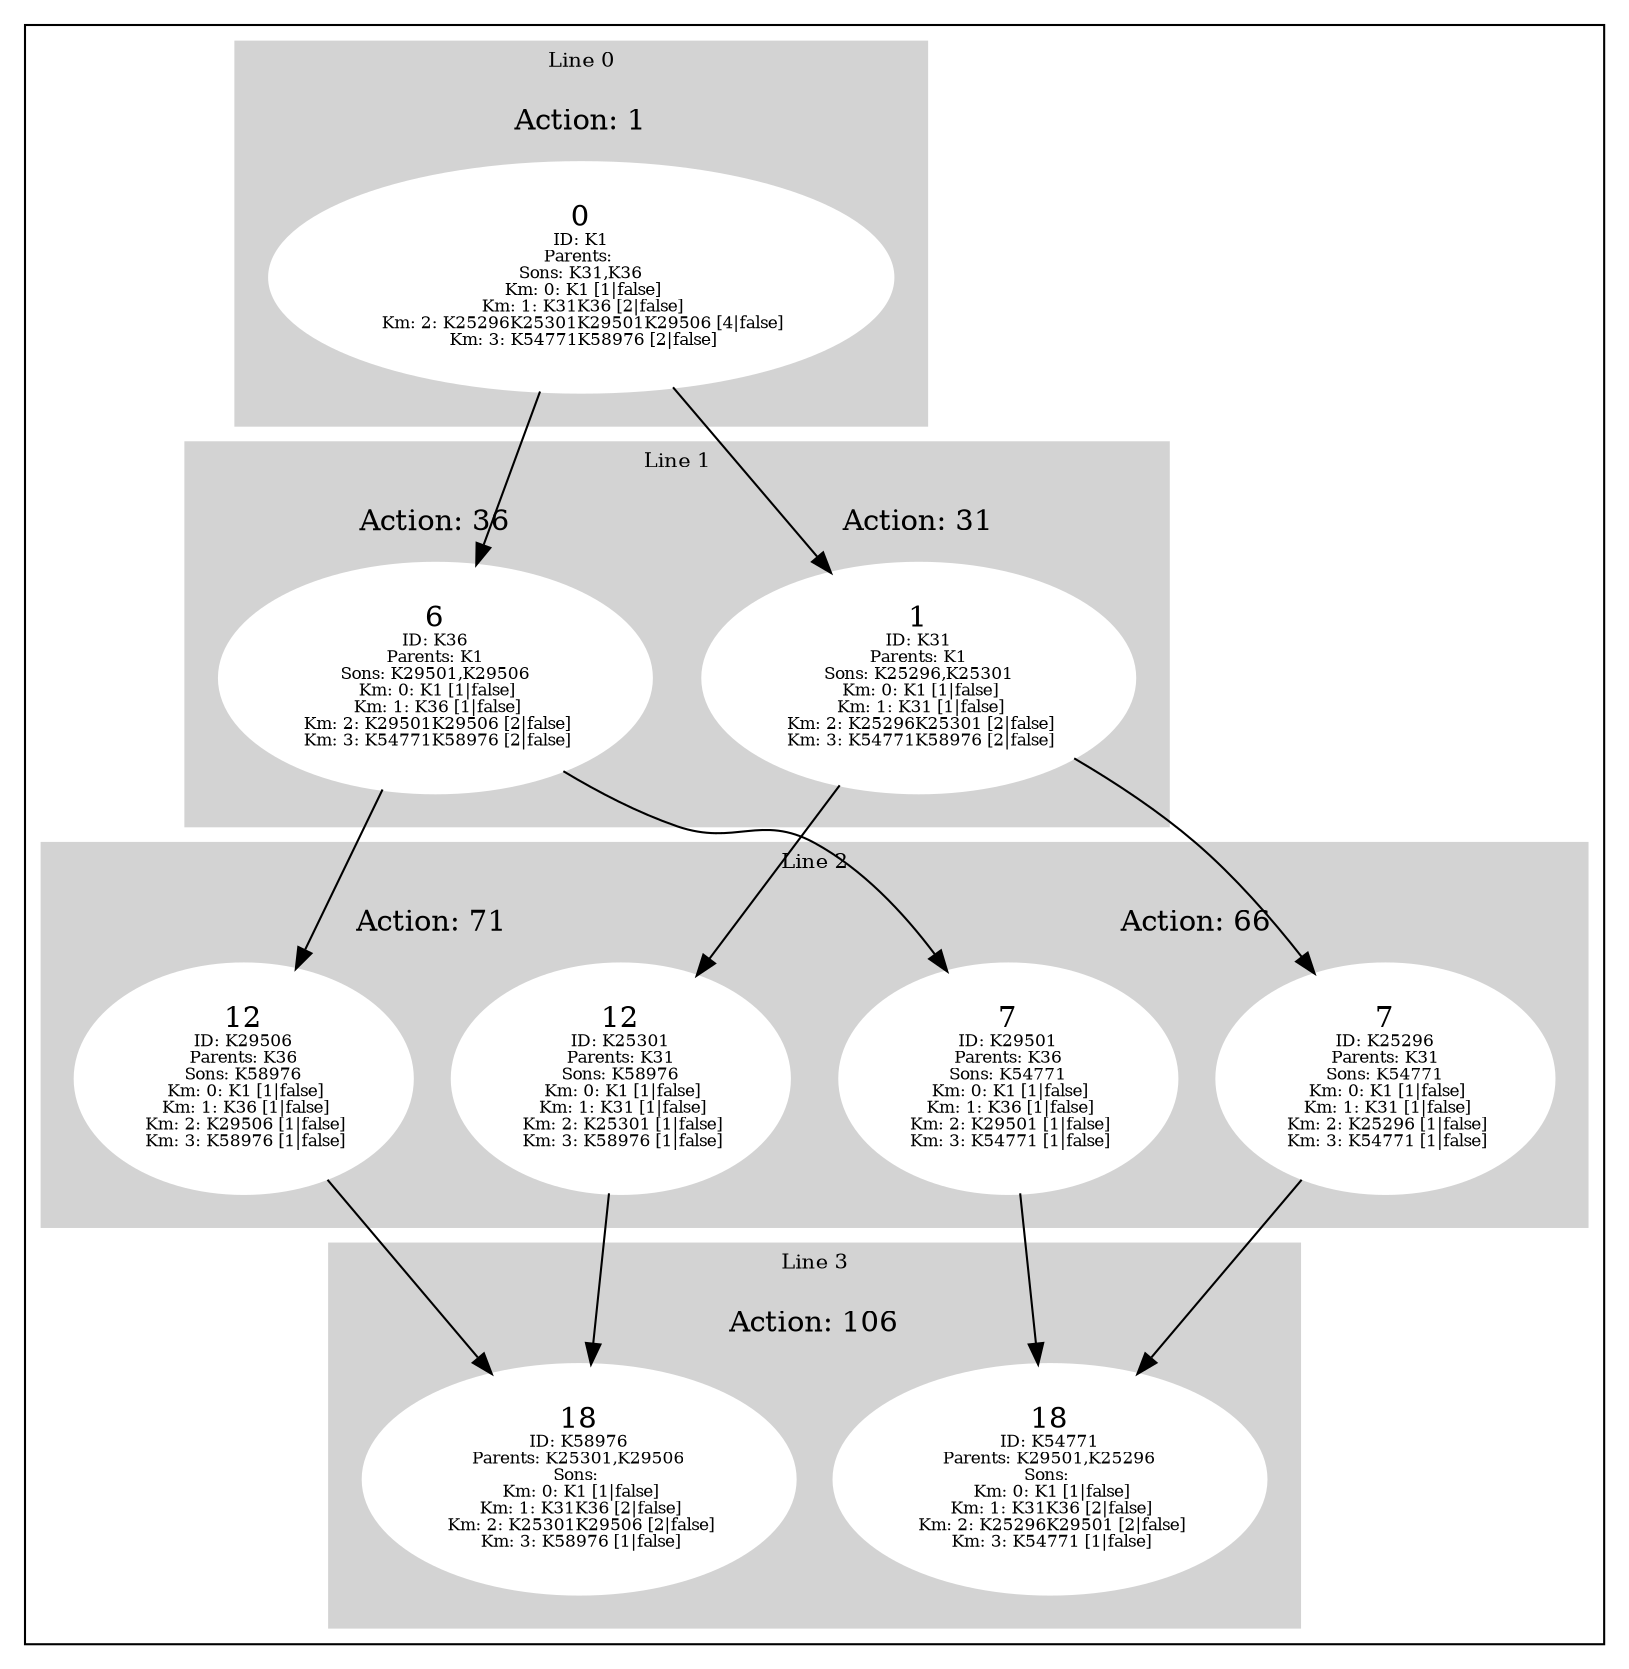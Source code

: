 digraph G {
subgraph cluster_info {
        subgraph cluster_0 {
        style=filled;
        color=lightgrey;
        node [style=filled,color=white];
        subgraph cluster_act_1 {
label = "Action: 1"step_K1 [label=<0<BR /><FONT POINT-SIZE="8">ID: K1</FONT><BR /><FONT POINT-SIZE="8">Parents: </FONT><BR /><FONT POINT-SIZE="8">Sons: K31,K36</FONT><BR /><FONT POINT-SIZE="8"> Km: 0: K1 [1|false]</FONT><BR /><FONT POINT-SIZE="8"> Km: 1: K31K36 [2|false]</FONT><BR /><FONT POINT-SIZE="8"> Km: 2: K25296K25301K29501K29506 [4|false]</FONT><BR /><FONT POINT-SIZE="8"> Km: 3: K54771K58976 [2|false]</FONT>>]
}

        fontsize="10"
        label = "Line 0";
        }

        subgraph cluster_2 {
        style=filled;
        color=lightgrey;
        node [style=filled,color=white];
        subgraph cluster_act_66 {
label = "Action: 66"step_K29501 [label=<7<BR /><FONT POINT-SIZE="8">ID: K29501</FONT><BR /><FONT POINT-SIZE="8">Parents: K36</FONT><BR /><FONT POINT-SIZE="8">Sons: K54771</FONT><BR /><FONT POINT-SIZE="8"> Km: 0: K1 [1|false]</FONT><BR /><FONT POINT-SIZE="8"> Km: 1: K36 [1|false]</FONT><BR /><FONT POINT-SIZE="8"> Km: 2: K29501 [1|false]</FONT><BR /><FONT POINT-SIZE="8"> Km: 3: K54771 [1|false]</FONT>>]
step_K25296 [label=<7<BR /><FONT POINT-SIZE="8">ID: K25296</FONT><BR /><FONT POINT-SIZE="8">Parents: K31</FONT><BR /><FONT POINT-SIZE="8">Sons: K54771</FONT><BR /><FONT POINT-SIZE="8"> Km: 0: K1 [1|false]</FONT><BR /><FONT POINT-SIZE="8"> Km: 1: K31 [1|false]</FONT><BR /><FONT POINT-SIZE="8"> Km: 2: K25296 [1|false]</FONT><BR /><FONT POINT-SIZE="8"> Km: 3: K54771 [1|false]</FONT>>]
}
subgraph cluster_act_66 {
label = "Action: 66"step_K29501 [label=<7<BR /><FONT POINT-SIZE="8">ID: K29501</FONT><BR /><FONT POINT-SIZE="8">Parents: K36</FONT><BR /><FONT POINT-SIZE="8">Sons: K54771</FONT><BR /><FONT POINT-SIZE="8"> Km: 0: K1 [1|false]</FONT><BR /><FONT POINT-SIZE="8"> Km: 1: K36 [1|false]</FONT><BR /><FONT POINT-SIZE="8"> Km: 2: K29501 [1|false]</FONT><BR /><FONT POINT-SIZE="8"> Km: 3: K54771 [1|false]</FONT>>]
step_K25296 [label=<7<BR /><FONT POINT-SIZE="8">ID: K25296</FONT><BR /><FONT POINT-SIZE="8">Parents: K31</FONT><BR /><FONT POINT-SIZE="8">Sons: K54771</FONT><BR /><FONT POINT-SIZE="8"> Km: 0: K1 [1|false]</FONT><BR /><FONT POINT-SIZE="8"> Km: 1: K31 [1|false]</FONT><BR /><FONT POINT-SIZE="8"> Km: 2: K25296 [1|false]</FONT><BR /><FONT POINT-SIZE="8"> Km: 3: K54771 [1|false]</FONT>>]
}
subgraph cluster_act_71 {
label = "Action: 71"step_K25301 [label=<12<BR /><FONT POINT-SIZE="8">ID: K25301</FONT><BR /><FONT POINT-SIZE="8">Parents: K31</FONT><BR /><FONT POINT-SIZE="8">Sons: K58976</FONT><BR /><FONT POINT-SIZE="8"> Km: 0: K1 [1|false]</FONT><BR /><FONT POINT-SIZE="8"> Km: 1: K31 [1|false]</FONT><BR /><FONT POINT-SIZE="8"> Km: 2: K25301 [1|false]</FONT><BR /><FONT POINT-SIZE="8"> Km: 3: K58976 [1|false]</FONT>>]
step_K29506 [label=<12<BR /><FONT POINT-SIZE="8">ID: K29506</FONT><BR /><FONT POINT-SIZE="8">Parents: K36</FONT><BR /><FONT POINT-SIZE="8">Sons: K58976</FONT><BR /><FONT POINT-SIZE="8"> Km: 0: K1 [1|false]</FONT><BR /><FONT POINT-SIZE="8"> Km: 1: K36 [1|false]</FONT><BR /><FONT POINT-SIZE="8"> Km: 2: K29506 [1|false]</FONT><BR /><FONT POINT-SIZE="8"> Km: 3: K58976 [1|false]</FONT>>]
}
subgraph cluster_act_71 {
label = "Action: 71"step_K25301 [label=<12<BR /><FONT POINT-SIZE="8">ID: K25301</FONT><BR /><FONT POINT-SIZE="8">Parents: K31</FONT><BR /><FONT POINT-SIZE="8">Sons: K58976</FONT><BR /><FONT POINT-SIZE="8"> Km: 0: K1 [1|false]</FONT><BR /><FONT POINT-SIZE="8"> Km: 1: K31 [1|false]</FONT><BR /><FONT POINT-SIZE="8"> Km: 2: K25301 [1|false]</FONT><BR /><FONT POINT-SIZE="8"> Km: 3: K58976 [1|false]</FONT>>]
step_K29506 [label=<12<BR /><FONT POINT-SIZE="8">ID: K29506</FONT><BR /><FONT POINT-SIZE="8">Parents: K36</FONT><BR /><FONT POINT-SIZE="8">Sons: K58976</FONT><BR /><FONT POINT-SIZE="8"> Km: 0: K1 [1|false]</FONT><BR /><FONT POINT-SIZE="8"> Km: 1: K36 [1|false]</FONT><BR /><FONT POINT-SIZE="8"> Km: 2: K29506 [1|false]</FONT><BR /><FONT POINT-SIZE="8"> Km: 3: K58976 [1|false]</FONT>>]
}

        fontsize="10"
        label = "Line 2";
        }

        subgraph cluster_3 {
        style=filled;
        color=lightgrey;
        node [style=filled,color=white];
        subgraph cluster_act_106 {
label = "Action: 106"step_K58976 [label=<18<BR /><FONT POINT-SIZE="8">ID: K58976</FONT><BR /><FONT POINT-SIZE="8">Parents: K25301,K29506</FONT><BR /><FONT POINT-SIZE="8">Sons: </FONT><BR /><FONT POINT-SIZE="8"> Km: 0: K1 [1|false]</FONT><BR /><FONT POINT-SIZE="8"> Km: 1: K31K36 [2|false]</FONT><BR /><FONT POINT-SIZE="8"> Km: 2: K25301K29506 [2|false]</FONT><BR /><FONT POINT-SIZE="8"> Km: 3: K58976 [1|false]</FONT>>]
step_K54771 [label=<18<BR /><FONT POINT-SIZE="8">ID: K54771</FONT><BR /><FONT POINT-SIZE="8">Parents: K29501,K25296</FONT><BR /><FONT POINT-SIZE="8">Sons: </FONT><BR /><FONT POINT-SIZE="8"> Km: 0: K1 [1|false]</FONT><BR /><FONT POINT-SIZE="8"> Km: 1: K31K36 [2|false]</FONT><BR /><FONT POINT-SIZE="8"> Km: 2: K25296K29501 [2|false]</FONT><BR /><FONT POINT-SIZE="8"> Km: 3: K54771 [1|false]</FONT>>]
}
subgraph cluster_act_106 {
label = "Action: 106"step_K58976 [label=<18<BR /><FONT POINT-SIZE="8">ID: K58976</FONT><BR /><FONT POINT-SIZE="8">Parents: K25301,K29506</FONT><BR /><FONT POINT-SIZE="8">Sons: </FONT><BR /><FONT POINT-SIZE="8"> Km: 0: K1 [1|false]</FONT><BR /><FONT POINT-SIZE="8"> Km: 1: K31K36 [2|false]</FONT><BR /><FONT POINT-SIZE="8"> Km: 2: K25301K29506 [2|false]</FONT><BR /><FONT POINT-SIZE="8"> Km: 3: K58976 [1|false]</FONT>>]
step_K54771 [label=<18<BR /><FONT POINT-SIZE="8">ID: K54771</FONT><BR /><FONT POINT-SIZE="8">Parents: K29501,K25296</FONT><BR /><FONT POINT-SIZE="8">Sons: </FONT><BR /><FONT POINT-SIZE="8"> Km: 0: K1 [1|false]</FONT><BR /><FONT POINT-SIZE="8"> Km: 1: K31K36 [2|false]</FONT><BR /><FONT POINT-SIZE="8"> Km: 2: K25296K29501 [2|false]</FONT><BR /><FONT POINT-SIZE="8"> Km: 3: K54771 [1|false]</FONT>>]
}

        fontsize="10"
        label = "Line 3";
        }

        subgraph cluster_1 {
        style=filled;
        color=lightgrey;
        node [style=filled,color=white];
        subgraph cluster_act_31 {
label = "Action: 31"step_K31 [label=<1<BR /><FONT POINT-SIZE="8">ID: K31</FONT><BR /><FONT POINT-SIZE="8">Parents: K1</FONT><BR /><FONT POINT-SIZE="8">Sons: K25296,K25301</FONT><BR /><FONT POINT-SIZE="8"> Km: 0: K1 [1|false]</FONT><BR /><FONT POINT-SIZE="8"> Km: 1: K31 [1|false]</FONT><BR /><FONT POINT-SIZE="8"> Km: 2: K25296K25301 [2|false]</FONT><BR /><FONT POINT-SIZE="8"> Km: 3: K54771K58976 [2|false]</FONT>>]
}
subgraph cluster_act_36 {
label = "Action: 36"step_K36 [label=<6<BR /><FONT POINT-SIZE="8">ID: K36</FONT><BR /><FONT POINT-SIZE="8">Parents: K1</FONT><BR /><FONT POINT-SIZE="8">Sons: K29501,K29506</FONT><BR /><FONT POINT-SIZE="8"> Km: 0: K1 [1|false]</FONT><BR /><FONT POINT-SIZE="8"> Km: 1: K36 [1|false]</FONT><BR /><FONT POINT-SIZE="8"> Km: 2: K29501K29506 [2|false]</FONT><BR /><FONT POINT-SIZE="8"> Km: 3: K54771K58976 [2|false]</FONT>>]
}

        fontsize="10"
        label = "Line 1";
        }
step_K31 -> step_K25296; 
step_K29501 -> step_K54771; 
step_K31 -> step_K25301; 
step_K36 -> step_K29501; 
step_K25301 -> step_K58976; 
step_K1 -> step_K31; 
step_K36 -> step_K29506; 
step_K25296 -> step_K54771; 
step_K29506 -> step_K58976; 
step_K1 -> step_K36; 
}}